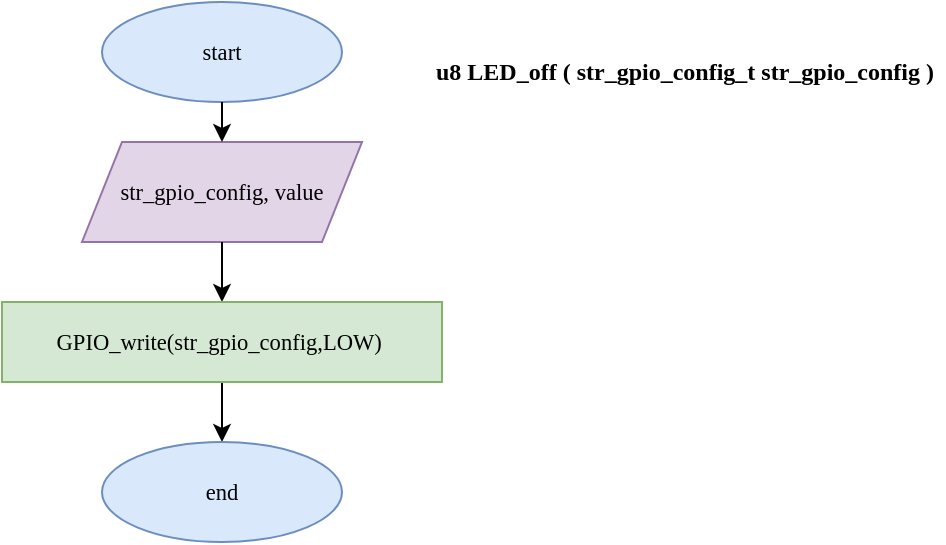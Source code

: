 <mxfile version="21.1.2" type="device">
  <diagram id="C5RBs43oDa-KdzZeNtuy" name="Page-1">
    <mxGraphModel dx="1036" dy="614" grid="1" gridSize="10" guides="1" tooltips="1" connect="1" arrows="1" fold="1" page="1" pageScale="1" pageWidth="827" pageHeight="1169" math="0" shadow="0">
      <root>
        <mxCell id="WIyWlLk6GJQsqaUBKTNV-0" />
        <mxCell id="WIyWlLk6GJQsqaUBKTNV-1" parent="WIyWlLk6GJQsqaUBKTNV-0" />
        <mxCell id="61_WRDxVaNvenf14IvHh-116" value="&lt;font face=&quot;calibri&quot; style=&quot;font-size: 11.29px;&quot;&gt;str_gpio_config, value&lt;/font&gt;" style="shape=parallelogram;perimeter=parallelogramPerimeter;whiteSpace=wrap;html=1;fixedSize=1;fillColor=#e1d5e7;strokeColor=#9673a6;" parent="WIyWlLk6GJQsqaUBKTNV-1" vertex="1">
          <mxGeometry x="80" y="130" width="140" height="50" as="geometry" />
        </mxCell>
        <mxCell id="61_WRDxVaNvenf14IvHh-118" value="&lt;font style=&quot;font-size: 11.29px;&quot; face=&quot;calibri&quot;&gt;start&lt;/font&gt;" style="ellipse;whiteSpace=wrap;html=1;fillColor=#dae8fc;strokeColor=#6c8ebf;" parent="WIyWlLk6GJQsqaUBKTNV-1" vertex="1">
          <mxGeometry x="90" y="60" width="120" height="50" as="geometry" />
        </mxCell>
        <mxCell id="61_WRDxVaNvenf14IvHh-123" value="" style="endArrow=classic;html=1;rounded=0;exitX=0.5;exitY=1;exitDx=0;exitDy=0;entryX=0.5;entryY=0;entryDx=0;entryDy=0;" parent="WIyWlLk6GJQsqaUBKTNV-1" source="61_WRDxVaNvenf14IvHh-116" target="61_WRDxVaNvenf14IvHh-133" edge="1">
          <mxGeometry width="50" height="50" relative="1" as="geometry">
            <mxPoint x="-260" y="390" as="sourcePoint" />
            <mxPoint x="150" y="210" as="targetPoint" />
          </mxGeometry>
        </mxCell>
        <mxCell id="61_WRDxVaNvenf14IvHh-124" value="" style="endArrow=classic;html=1;rounded=0;exitX=0.5;exitY=1;exitDx=0;exitDy=0;entryX=0.5;entryY=0;entryDx=0;entryDy=0;" parent="WIyWlLk6GJQsqaUBKTNV-1" source="61_WRDxVaNvenf14IvHh-118" target="61_WRDxVaNvenf14IvHh-116" edge="1">
          <mxGeometry width="50" height="50" relative="1" as="geometry">
            <mxPoint x="320" y="310" as="sourcePoint" />
            <mxPoint x="370" y="260" as="targetPoint" />
          </mxGeometry>
        </mxCell>
        <mxCell id="61_WRDxVaNvenf14IvHh-125" value="&lt;font face=&quot;calibri&quot;&gt;&lt;b&gt;u8 LED_off ( str_gpio_config_t str_gpio_config )&lt;/b&gt;&lt;/font&gt;" style="text;html=1;align=center;verticalAlign=middle;resizable=0;points=[];autosize=1;strokeColor=none;fillColor=none;" parent="WIyWlLk6GJQsqaUBKTNV-1" vertex="1">
          <mxGeometry x="251" y="80" width="260" height="30" as="geometry" />
        </mxCell>
        <mxCell id="61_WRDxVaNvenf14IvHh-141" value="" style="edgeStyle=orthogonalEdgeStyle;rounded=0;orthogonalLoop=1;jettySize=auto;html=1;entryX=0.5;entryY=0;entryDx=0;entryDy=0;" parent="WIyWlLk6GJQsqaUBKTNV-1" source="61_WRDxVaNvenf14IvHh-133" target="61_WRDxVaNvenf14IvHh-180" edge="1">
          <mxGeometry relative="1" as="geometry">
            <mxPoint x="150.059" y="300" as="targetPoint" />
          </mxGeometry>
        </mxCell>
        <mxCell id="61_WRDxVaNvenf14IvHh-133" value="&lt;div style=&quot;&quot;&gt;&lt;font style=&quot;font-size: 11.29px;&quot; face=&quot;calibri&quot;&gt;GPIO_write(str_gpio_config,LOW)&amp;nbsp;&lt;/font&gt;&lt;br&gt;&lt;/div&gt;" style="rounded=0;whiteSpace=wrap;html=1;fillColor=#d5e8d4;strokeColor=#82b366;" parent="WIyWlLk6GJQsqaUBKTNV-1" vertex="1">
          <mxGeometry x="40" y="210" width="220" height="40" as="geometry" />
        </mxCell>
        <mxCell id="61_WRDxVaNvenf14IvHh-180" value="&lt;font style=&quot;font-size: 11.29px;&quot; face=&quot;calibri&quot;&gt;end&lt;/font&gt;" style="ellipse;whiteSpace=wrap;html=1;fillColor=#dae8fc;strokeColor=#6c8ebf;" parent="WIyWlLk6GJQsqaUBKTNV-1" vertex="1">
          <mxGeometry x="90" y="280" width="120" height="50" as="geometry" />
        </mxCell>
      </root>
    </mxGraphModel>
  </diagram>
</mxfile>
